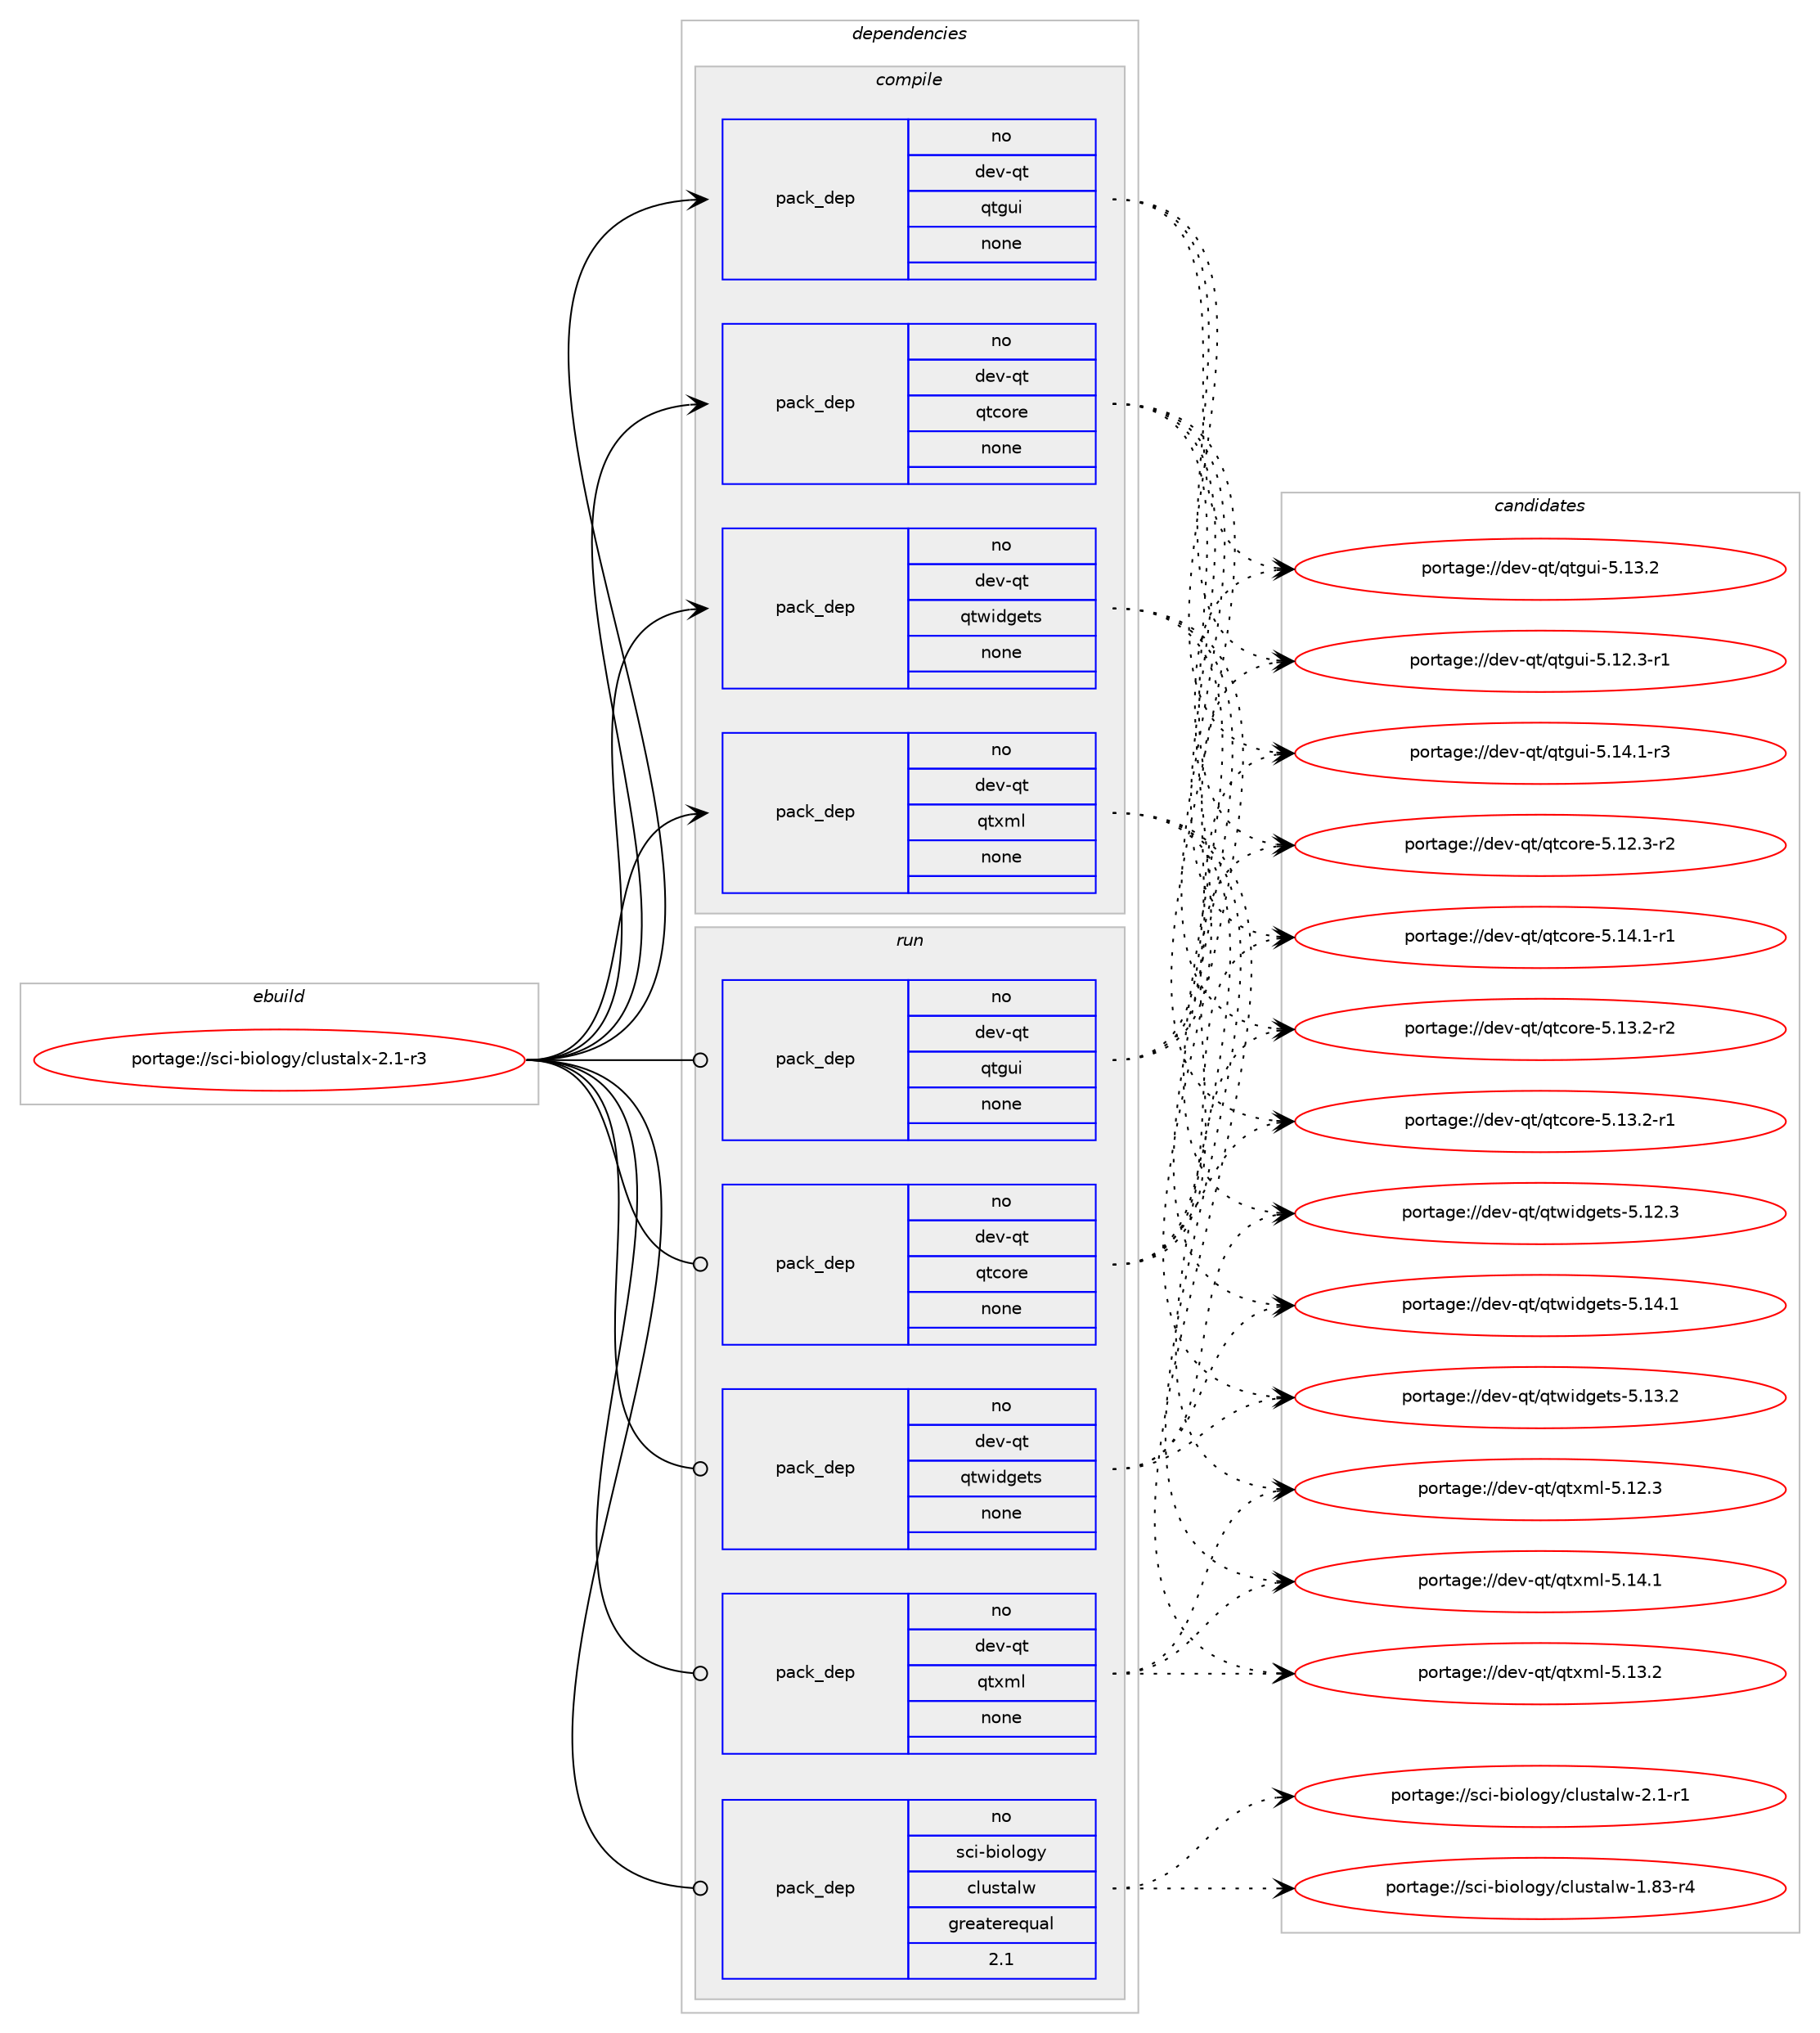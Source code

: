 digraph prolog {

# *************
# Graph options
# *************

newrank=true;
concentrate=true;
compound=true;
graph [rankdir=LR,fontname=Helvetica,fontsize=10,ranksep=1.5];#, ranksep=2.5, nodesep=0.2];
edge  [arrowhead=vee];
node  [fontname=Helvetica,fontsize=10];

# **********
# The ebuild
# **********

subgraph cluster_leftcol {
color=gray;
rank=same;
label=<<i>ebuild</i>>;
id [label="portage://sci-biology/clustalx-2.1-r3", color=red, width=4, href="../sci-biology/clustalx-2.1-r3.svg"];
}

# ****************
# The dependencies
# ****************

subgraph cluster_midcol {
color=gray;
label=<<i>dependencies</i>>;
subgraph cluster_compile {
fillcolor="#eeeeee";
style=filled;
label=<<i>compile</i>>;
subgraph pack22232 {
dependency27433 [label=<<TABLE BORDER="0" CELLBORDER="1" CELLSPACING="0" CELLPADDING="4" WIDTH="220"><TR><TD ROWSPAN="6" CELLPADDING="30">pack_dep</TD></TR><TR><TD WIDTH="110">no</TD></TR><TR><TD>dev-qt</TD></TR><TR><TD>qtcore</TD></TR><TR><TD>none</TD></TR><TR><TD></TD></TR></TABLE>>, shape=none, color=blue];
}
id:e -> dependency27433:w [weight=20,style="solid",arrowhead="vee"];
subgraph pack22233 {
dependency27434 [label=<<TABLE BORDER="0" CELLBORDER="1" CELLSPACING="0" CELLPADDING="4" WIDTH="220"><TR><TD ROWSPAN="6" CELLPADDING="30">pack_dep</TD></TR><TR><TD WIDTH="110">no</TD></TR><TR><TD>dev-qt</TD></TR><TR><TD>qtgui</TD></TR><TR><TD>none</TD></TR><TR><TD></TD></TR></TABLE>>, shape=none, color=blue];
}
id:e -> dependency27434:w [weight=20,style="solid",arrowhead="vee"];
subgraph pack22234 {
dependency27435 [label=<<TABLE BORDER="0" CELLBORDER="1" CELLSPACING="0" CELLPADDING="4" WIDTH="220"><TR><TD ROWSPAN="6" CELLPADDING="30">pack_dep</TD></TR><TR><TD WIDTH="110">no</TD></TR><TR><TD>dev-qt</TD></TR><TR><TD>qtwidgets</TD></TR><TR><TD>none</TD></TR><TR><TD></TD></TR></TABLE>>, shape=none, color=blue];
}
id:e -> dependency27435:w [weight=20,style="solid",arrowhead="vee"];
subgraph pack22235 {
dependency27436 [label=<<TABLE BORDER="0" CELLBORDER="1" CELLSPACING="0" CELLPADDING="4" WIDTH="220"><TR><TD ROWSPAN="6" CELLPADDING="30">pack_dep</TD></TR><TR><TD WIDTH="110">no</TD></TR><TR><TD>dev-qt</TD></TR><TR><TD>qtxml</TD></TR><TR><TD>none</TD></TR><TR><TD></TD></TR></TABLE>>, shape=none, color=blue];
}
id:e -> dependency27436:w [weight=20,style="solid",arrowhead="vee"];
}
subgraph cluster_compileandrun {
fillcolor="#eeeeee";
style=filled;
label=<<i>compile and run</i>>;
}
subgraph cluster_run {
fillcolor="#eeeeee";
style=filled;
label=<<i>run</i>>;
subgraph pack22236 {
dependency27437 [label=<<TABLE BORDER="0" CELLBORDER="1" CELLSPACING="0" CELLPADDING="4" WIDTH="220"><TR><TD ROWSPAN="6" CELLPADDING="30">pack_dep</TD></TR><TR><TD WIDTH="110">no</TD></TR><TR><TD>dev-qt</TD></TR><TR><TD>qtcore</TD></TR><TR><TD>none</TD></TR><TR><TD></TD></TR></TABLE>>, shape=none, color=blue];
}
id:e -> dependency27437:w [weight=20,style="solid",arrowhead="odot"];
subgraph pack22237 {
dependency27438 [label=<<TABLE BORDER="0" CELLBORDER="1" CELLSPACING="0" CELLPADDING="4" WIDTH="220"><TR><TD ROWSPAN="6" CELLPADDING="30">pack_dep</TD></TR><TR><TD WIDTH="110">no</TD></TR><TR><TD>dev-qt</TD></TR><TR><TD>qtgui</TD></TR><TR><TD>none</TD></TR><TR><TD></TD></TR></TABLE>>, shape=none, color=blue];
}
id:e -> dependency27438:w [weight=20,style="solid",arrowhead="odot"];
subgraph pack22238 {
dependency27439 [label=<<TABLE BORDER="0" CELLBORDER="1" CELLSPACING="0" CELLPADDING="4" WIDTH="220"><TR><TD ROWSPAN="6" CELLPADDING="30">pack_dep</TD></TR><TR><TD WIDTH="110">no</TD></TR><TR><TD>dev-qt</TD></TR><TR><TD>qtwidgets</TD></TR><TR><TD>none</TD></TR><TR><TD></TD></TR></TABLE>>, shape=none, color=blue];
}
id:e -> dependency27439:w [weight=20,style="solid",arrowhead="odot"];
subgraph pack22239 {
dependency27440 [label=<<TABLE BORDER="0" CELLBORDER="1" CELLSPACING="0" CELLPADDING="4" WIDTH="220"><TR><TD ROWSPAN="6" CELLPADDING="30">pack_dep</TD></TR><TR><TD WIDTH="110">no</TD></TR><TR><TD>dev-qt</TD></TR><TR><TD>qtxml</TD></TR><TR><TD>none</TD></TR><TR><TD></TD></TR></TABLE>>, shape=none, color=blue];
}
id:e -> dependency27440:w [weight=20,style="solid",arrowhead="odot"];
subgraph pack22240 {
dependency27441 [label=<<TABLE BORDER="0" CELLBORDER="1" CELLSPACING="0" CELLPADDING="4" WIDTH="220"><TR><TD ROWSPAN="6" CELLPADDING="30">pack_dep</TD></TR><TR><TD WIDTH="110">no</TD></TR><TR><TD>sci-biology</TD></TR><TR><TD>clustalw</TD></TR><TR><TD>greaterequal</TD></TR><TR><TD>2.1</TD></TR></TABLE>>, shape=none, color=blue];
}
id:e -> dependency27441:w [weight=20,style="solid",arrowhead="odot"];
}
}

# **************
# The candidates
# **************

subgraph cluster_choices {
rank=same;
color=gray;
label=<<i>candidates</i>>;

subgraph choice22232 {
color=black;
nodesep=1;
choice100101118451131164711311699111114101455346495246494511449 [label="portage://dev-qt/qtcore-5.14.1-r1", color=red, width=4,href="../dev-qt/qtcore-5.14.1-r1.svg"];
choice100101118451131164711311699111114101455346495146504511450 [label="portage://dev-qt/qtcore-5.13.2-r2", color=red, width=4,href="../dev-qt/qtcore-5.13.2-r2.svg"];
choice100101118451131164711311699111114101455346495146504511449 [label="portage://dev-qt/qtcore-5.13.2-r1", color=red, width=4,href="../dev-qt/qtcore-5.13.2-r1.svg"];
choice100101118451131164711311699111114101455346495046514511450 [label="portage://dev-qt/qtcore-5.12.3-r2", color=red, width=4,href="../dev-qt/qtcore-5.12.3-r2.svg"];
dependency27433:e -> choice100101118451131164711311699111114101455346495246494511449:w [style=dotted,weight="100"];
dependency27433:e -> choice100101118451131164711311699111114101455346495146504511450:w [style=dotted,weight="100"];
dependency27433:e -> choice100101118451131164711311699111114101455346495146504511449:w [style=dotted,weight="100"];
dependency27433:e -> choice100101118451131164711311699111114101455346495046514511450:w [style=dotted,weight="100"];
}
subgraph choice22233 {
color=black;
nodesep=1;
choice1001011184511311647113116103117105455346495246494511451 [label="portage://dev-qt/qtgui-5.14.1-r3", color=red, width=4,href="../dev-qt/qtgui-5.14.1-r3.svg"];
choice100101118451131164711311610311710545534649514650 [label="portage://dev-qt/qtgui-5.13.2", color=red, width=4,href="../dev-qt/qtgui-5.13.2.svg"];
choice1001011184511311647113116103117105455346495046514511449 [label="portage://dev-qt/qtgui-5.12.3-r1", color=red, width=4,href="../dev-qt/qtgui-5.12.3-r1.svg"];
dependency27434:e -> choice1001011184511311647113116103117105455346495246494511451:w [style=dotted,weight="100"];
dependency27434:e -> choice100101118451131164711311610311710545534649514650:w [style=dotted,weight="100"];
dependency27434:e -> choice1001011184511311647113116103117105455346495046514511449:w [style=dotted,weight="100"];
}
subgraph choice22234 {
color=black;
nodesep=1;
choice100101118451131164711311611910510010310111611545534649524649 [label="portage://dev-qt/qtwidgets-5.14.1", color=red, width=4,href="../dev-qt/qtwidgets-5.14.1.svg"];
choice100101118451131164711311611910510010310111611545534649514650 [label="portage://dev-qt/qtwidgets-5.13.2", color=red, width=4,href="../dev-qt/qtwidgets-5.13.2.svg"];
choice100101118451131164711311611910510010310111611545534649504651 [label="portage://dev-qt/qtwidgets-5.12.3", color=red, width=4,href="../dev-qt/qtwidgets-5.12.3.svg"];
dependency27435:e -> choice100101118451131164711311611910510010310111611545534649524649:w [style=dotted,weight="100"];
dependency27435:e -> choice100101118451131164711311611910510010310111611545534649514650:w [style=dotted,weight="100"];
dependency27435:e -> choice100101118451131164711311611910510010310111611545534649504651:w [style=dotted,weight="100"];
}
subgraph choice22235 {
color=black;
nodesep=1;
choice100101118451131164711311612010910845534649524649 [label="portage://dev-qt/qtxml-5.14.1", color=red, width=4,href="../dev-qt/qtxml-5.14.1.svg"];
choice100101118451131164711311612010910845534649514650 [label="portage://dev-qt/qtxml-5.13.2", color=red, width=4,href="../dev-qt/qtxml-5.13.2.svg"];
choice100101118451131164711311612010910845534649504651 [label="portage://dev-qt/qtxml-5.12.3", color=red, width=4,href="../dev-qt/qtxml-5.12.3.svg"];
dependency27436:e -> choice100101118451131164711311612010910845534649524649:w [style=dotted,weight="100"];
dependency27436:e -> choice100101118451131164711311612010910845534649514650:w [style=dotted,weight="100"];
dependency27436:e -> choice100101118451131164711311612010910845534649504651:w [style=dotted,weight="100"];
}
subgraph choice22236 {
color=black;
nodesep=1;
choice100101118451131164711311699111114101455346495246494511449 [label="portage://dev-qt/qtcore-5.14.1-r1", color=red, width=4,href="../dev-qt/qtcore-5.14.1-r1.svg"];
choice100101118451131164711311699111114101455346495146504511450 [label="portage://dev-qt/qtcore-5.13.2-r2", color=red, width=4,href="../dev-qt/qtcore-5.13.2-r2.svg"];
choice100101118451131164711311699111114101455346495146504511449 [label="portage://dev-qt/qtcore-5.13.2-r1", color=red, width=4,href="../dev-qt/qtcore-5.13.2-r1.svg"];
choice100101118451131164711311699111114101455346495046514511450 [label="portage://dev-qt/qtcore-5.12.3-r2", color=red, width=4,href="../dev-qt/qtcore-5.12.3-r2.svg"];
dependency27437:e -> choice100101118451131164711311699111114101455346495246494511449:w [style=dotted,weight="100"];
dependency27437:e -> choice100101118451131164711311699111114101455346495146504511450:w [style=dotted,weight="100"];
dependency27437:e -> choice100101118451131164711311699111114101455346495146504511449:w [style=dotted,weight="100"];
dependency27437:e -> choice100101118451131164711311699111114101455346495046514511450:w [style=dotted,weight="100"];
}
subgraph choice22237 {
color=black;
nodesep=1;
choice1001011184511311647113116103117105455346495246494511451 [label="portage://dev-qt/qtgui-5.14.1-r3", color=red, width=4,href="../dev-qt/qtgui-5.14.1-r3.svg"];
choice100101118451131164711311610311710545534649514650 [label="portage://dev-qt/qtgui-5.13.2", color=red, width=4,href="../dev-qt/qtgui-5.13.2.svg"];
choice1001011184511311647113116103117105455346495046514511449 [label="portage://dev-qt/qtgui-5.12.3-r1", color=red, width=4,href="../dev-qt/qtgui-5.12.3-r1.svg"];
dependency27438:e -> choice1001011184511311647113116103117105455346495246494511451:w [style=dotted,weight="100"];
dependency27438:e -> choice100101118451131164711311610311710545534649514650:w [style=dotted,weight="100"];
dependency27438:e -> choice1001011184511311647113116103117105455346495046514511449:w [style=dotted,weight="100"];
}
subgraph choice22238 {
color=black;
nodesep=1;
choice100101118451131164711311611910510010310111611545534649524649 [label="portage://dev-qt/qtwidgets-5.14.1", color=red, width=4,href="../dev-qt/qtwidgets-5.14.1.svg"];
choice100101118451131164711311611910510010310111611545534649514650 [label="portage://dev-qt/qtwidgets-5.13.2", color=red, width=4,href="../dev-qt/qtwidgets-5.13.2.svg"];
choice100101118451131164711311611910510010310111611545534649504651 [label="portage://dev-qt/qtwidgets-5.12.3", color=red, width=4,href="../dev-qt/qtwidgets-5.12.3.svg"];
dependency27439:e -> choice100101118451131164711311611910510010310111611545534649524649:w [style=dotted,weight="100"];
dependency27439:e -> choice100101118451131164711311611910510010310111611545534649514650:w [style=dotted,weight="100"];
dependency27439:e -> choice100101118451131164711311611910510010310111611545534649504651:w [style=dotted,weight="100"];
}
subgraph choice22239 {
color=black;
nodesep=1;
choice100101118451131164711311612010910845534649524649 [label="portage://dev-qt/qtxml-5.14.1", color=red, width=4,href="../dev-qt/qtxml-5.14.1.svg"];
choice100101118451131164711311612010910845534649514650 [label="portage://dev-qt/qtxml-5.13.2", color=red, width=4,href="../dev-qt/qtxml-5.13.2.svg"];
choice100101118451131164711311612010910845534649504651 [label="portage://dev-qt/qtxml-5.12.3", color=red, width=4,href="../dev-qt/qtxml-5.12.3.svg"];
dependency27440:e -> choice100101118451131164711311612010910845534649524649:w [style=dotted,weight="100"];
dependency27440:e -> choice100101118451131164711311612010910845534649514650:w [style=dotted,weight="100"];
dependency27440:e -> choice100101118451131164711311612010910845534649504651:w [style=dotted,weight="100"];
}
subgraph choice22240 {
color=black;
nodesep=1;
choice115991054598105111108111103121479910811711511697108119455046494511449 [label="portage://sci-biology/clustalw-2.1-r1", color=red, width=4,href="../sci-biology/clustalw-2.1-r1.svg"];
choice11599105459810511110811110312147991081171151169710811945494656514511452 [label="portage://sci-biology/clustalw-1.83-r4", color=red, width=4,href="../sci-biology/clustalw-1.83-r4.svg"];
dependency27441:e -> choice115991054598105111108111103121479910811711511697108119455046494511449:w [style=dotted,weight="100"];
dependency27441:e -> choice11599105459810511110811110312147991081171151169710811945494656514511452:w [style=dotted,weight="100"];
}
}

}
